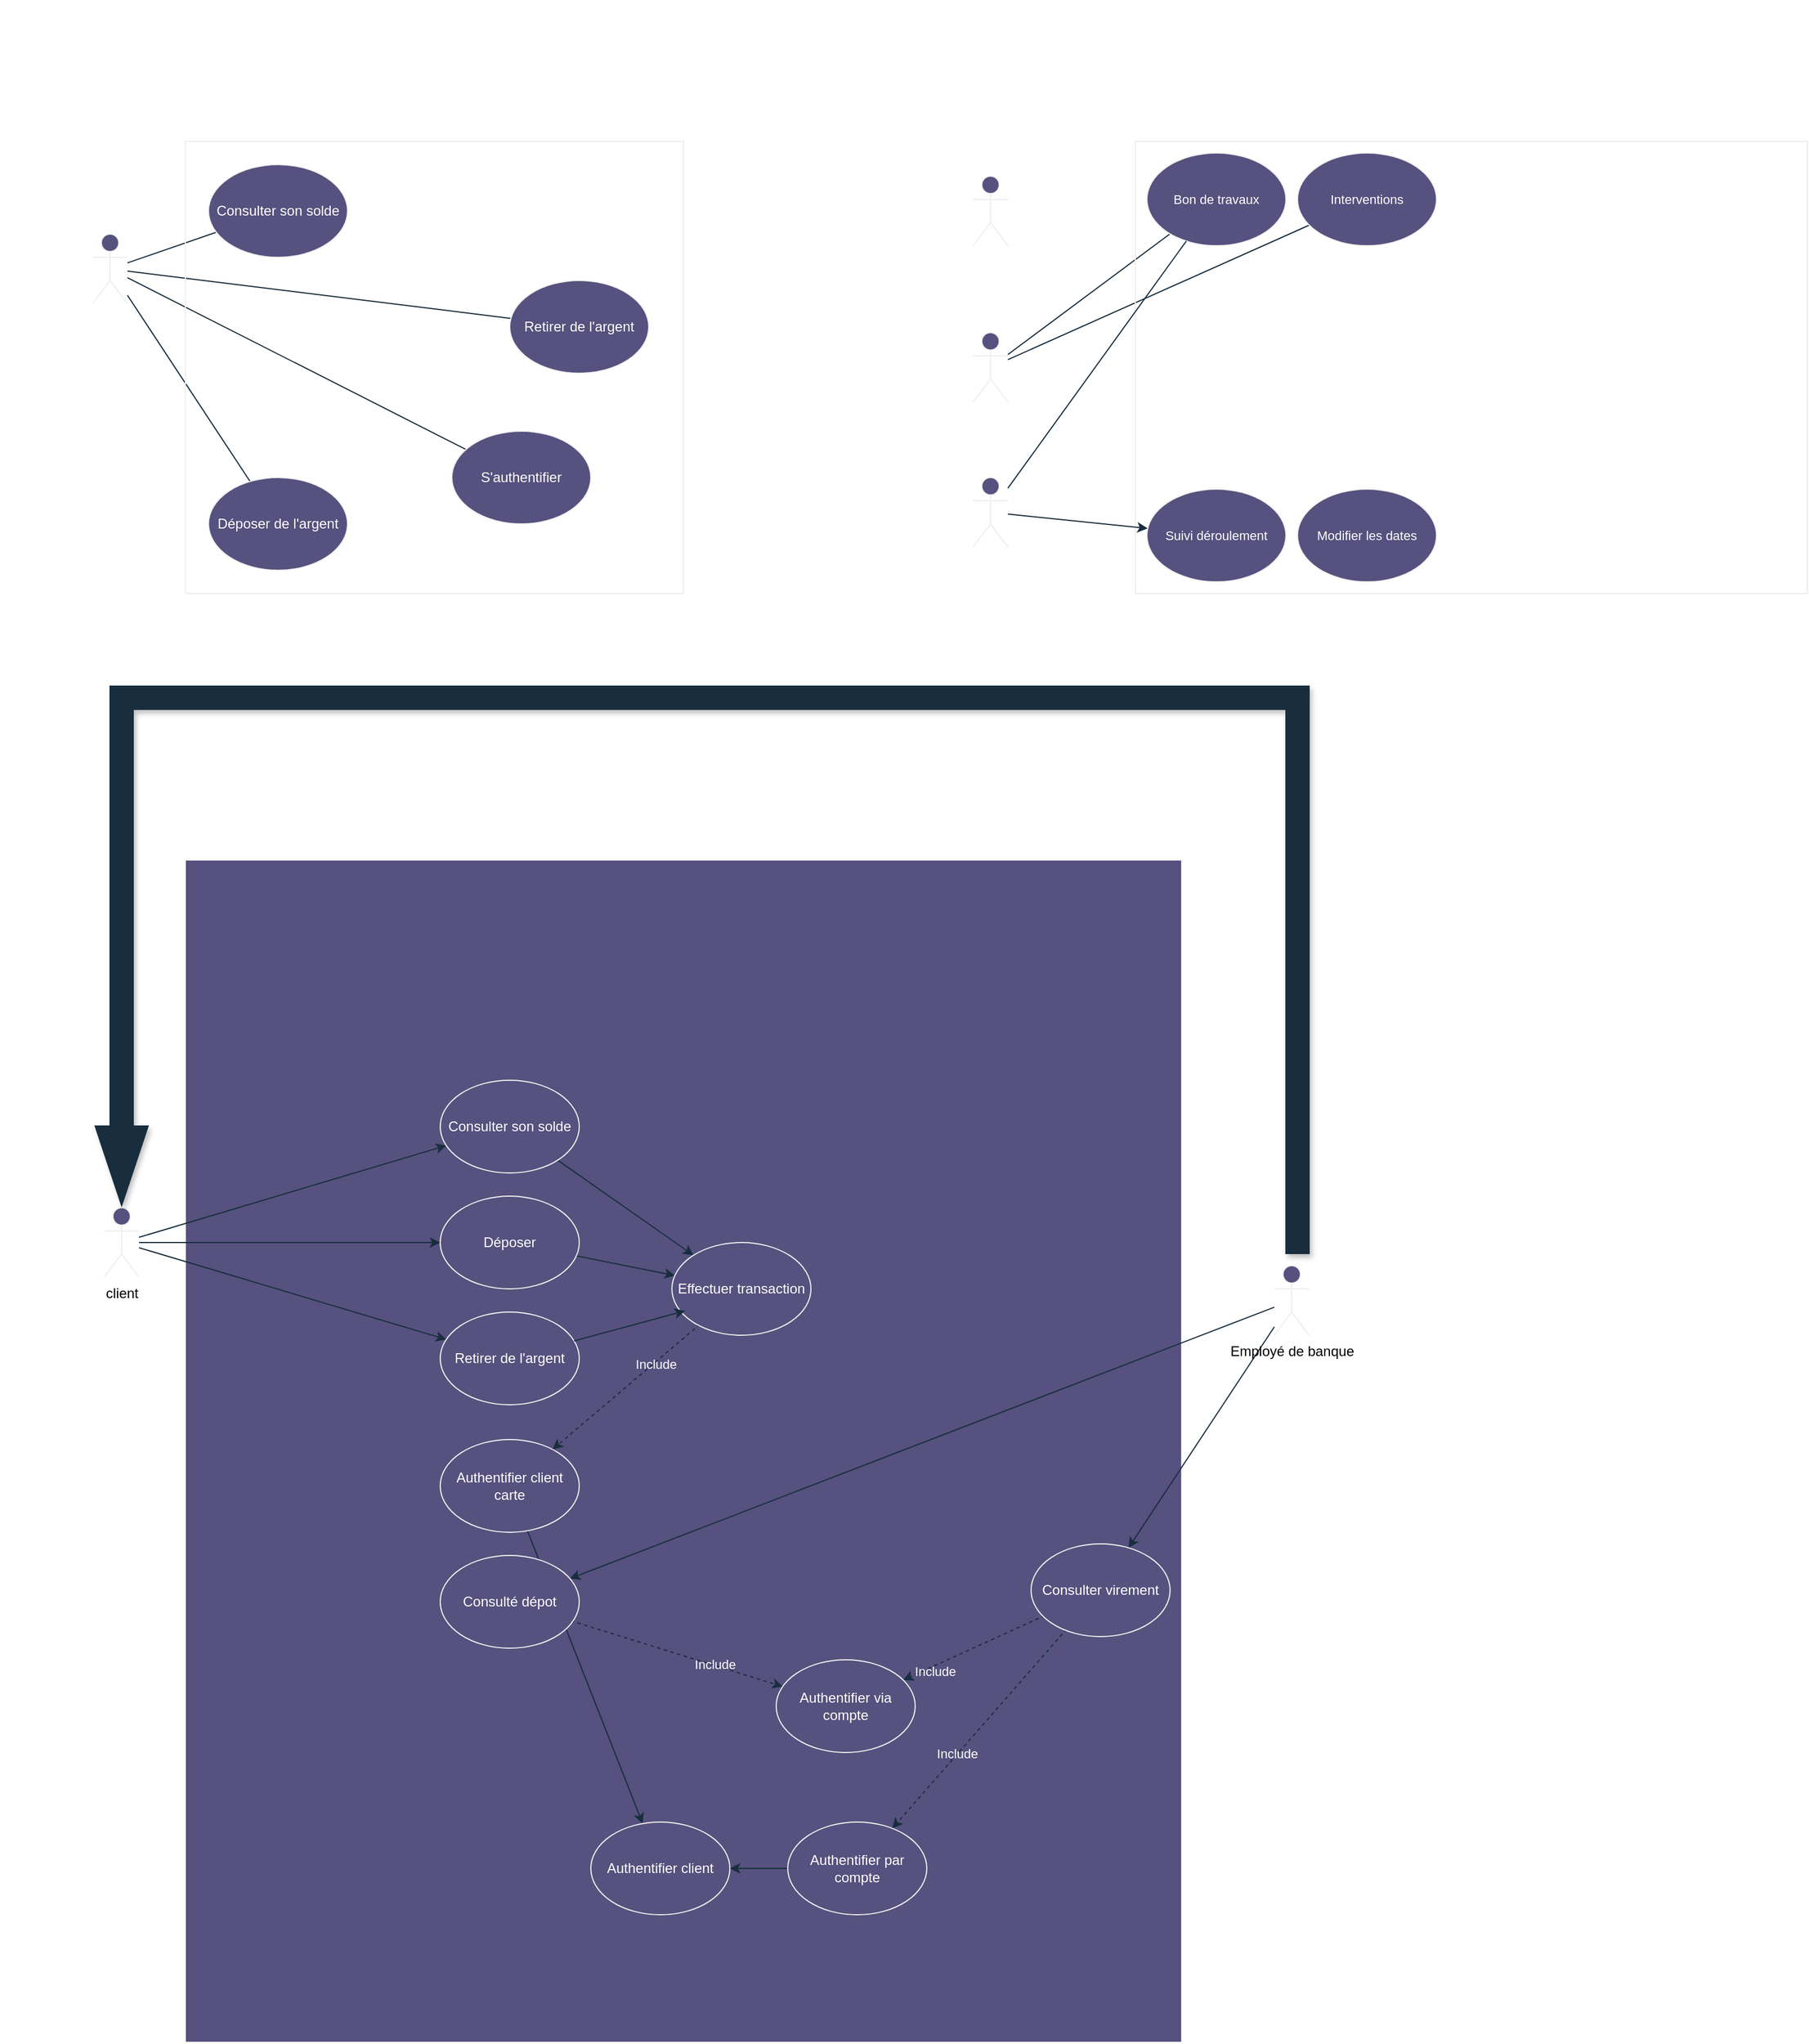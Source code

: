 <mxfile version="24.7.16">
  <diagram name="Page-1" id="Tft7WOYaL25BBJH_i-46">
    <mxGraphModel dx="418" dy="336" grid="1" gridSize="10" guides="1" tooltips="1" connect="1" arrows="1" fold="1" page="1" pageScale="1" pageWidth="2339" pageHeight="3300" math="0" shadow="0">
      <root>
        <mxCell id="0" />
        <mxCell id="1" parent="0" />
        <mxCell id="T717MSUHJymw_E_uzrL_-11" style="rounded=0;orthogonalLoop=1;jettySize=auto;html=1;endArrow=none;endFill=0;labelBackgroundColor=none;strokeColor=#182E3E;fontColor=default;" parent="1" source="T717MSUHJymw_E_uzrL_-1" target="T717MSUHJymw_E_uzrL_-8" edge="1">
          <mxGeometry relative="1" as="geometry" />
        </mxCell>
        <mxCell id="T717MSUHJymw_E_uzrL_-12" style="shape=connector;rounded=0;orthogonalLoop=1;jettySize=auto;html=1;strokeColor=#182E3E;align=center;verticalAlign=middle;fontFamily=Helvetica;fontSize=11;fontColor=default;labelBackgroundColor=none;endArrow=none;endFill=0;" parent="1" source="T717MSUHJymw_E_uzrL_-1" target="T717MSUHJymw_E_uzrL_-7" edge="1">
          <mxGeometry relative="1" as="geometry" />
        </mxCell>
        <mxCell id="T717MSUHJymw_E_uzrL_-13" style="edgeStyle=none;shape=connector;rounded=0;orthogonalLoop=1;jettySize=auto;html=1;strokeColor=#182E3E;align=center;verticalAlign=middle;fontFamily=Helvetica;fontSize=11;fontColor=default;labelBackgroundColor=none;endArrow=none;endFill=0;" parent="1" source="T717MSUHJymw_E_uzrL_-1" target="T717MSUHJymw_E_uzrL_-9" edge="1">
          <mxGeometry relative="1" as="geometry" />
        </mxCell>
        <mxCell id="T717MSUHJymw_E_uzrL_-23" style="edgeStyle=none;shape=connector;rounded=0;orthogonalLoop=1;jettySize=auto;html=1;strokeColor=#182E3E;align=center;verticalAlign=middle;fontFamily=Helvetica;fontSize=11;fontColor=default;labelBackgroundColor=none;endArrow=none;endFill=0;" parent="1" source="T717MSUHJymw_E_uzrL_-1" target="T717MSUHJymw_E_uzrL_-22" edge="1">
          <mxGeometry relative="1" as="geometry" />
        </mxCell>
        <mxCell id="T717MSUHJymw_E_uzrL_-1" value="client" style="shape=umlActor;verticalLabelPosition=bottom;verticalAlign=top;html=1;outlineConnect=0;labelBackgroundColor=none;fillColor=#56517E;strokeColor=#EEEEEE;fontColor=#FFFFFF;" parent="1" vertex="1">
          <mxGeometry x="90" y="280" width="30" height="60" as="geometry" />
        </mxCell>
        <mxCell id="T717MSUHJymw_E_uzrL_-4" value="DAB&lt;div&gt;&lt;br&gt;&lt;/div&gt;" style="rounded=0;whiteSpace=wrap;html=1;fillColor=none;labelBackgroundColor=none;strokeColor=#EEEEEE;fontColor=#FFFFFF;" parent="1" vertex="1">
          <mxGeometry x="170" y="200" width="430" height="390" as="geometry" />
        </mxCell>
        <mxCell id="T717MSUHJymw_E_uzrL_-7" value="Retirer de l&#39;argent" style="ellipse;whiteSpace=wrap;html=1;labelBackgroundColor=none;fillColor=#56517E;strokeColor=#EEEEEE;fontColor=#FFFFFF;" parent="1" vertex="1">
          <mxGeometry x="450" y="320" width="120" height="80" as="geometry" />
        </mxCell>
        <mxCell id="T717MSUHJymw_E_uzrL_-8" value="Consulter son solde" style="ellipse;whiteSpace=wrap;html=1;labelBackgroundColor=none;fillColor=#56517E;strokeColor=#EEEEEE;fontColor=#FFFFFF;" parent="1" vertex="1">
          <mxGeometry x="190" y="220" width="120" height="80" as="geometry" />
        </mxCell>
        <mxCell id="T717MSUHJymw_E_uzrL_-9" value="Déposer de l&#39;argent" style="ellipse;whiteSpace=wrap;html=1;labelBackgroundColor=none;fillColor=#56517E;strokeColor=#EEEEEE;fontColor=#FFFFFF;" parent="1" vertex="1">
          <mxGeometry x="190" y="490" width="120" height="80" as="geometry" />
        </mxCell>
        <mxCell id="T717MSUHJymw_E_uzrL_-32" style="edgeStyle=none;shape=connector;rounded=0;orthogonalLoop=1;jettySize=auto;html=1;strokeColor=#182E3E;align=center;verticalAlign=middle;fontFamily=Helvetica;fontSize=11;fontColor=default;labelBackgroundColor=none;endArrow=none;endFill=0;" parent="1" source="T717MSUHJymw_E_uzrL_-19" target="T717MSUHJymw_E_uzrL_-24" edge="1">
          <mxGeometry relative="1" as="geometry" />
        </mxCell>
        <mxCell id="T717MSUHJymw_E_uzrL_-34" style="edgeStyle=none;shape=connector;rounded=0;orthogonalLoop=1;jettySize=auto;html=1;strokeColor=#182E3E;align=center;verticalAlign=middle;fontFamily=Helvetica;fontSize=11;fontColor=default;labelBackgroundColor=none;endArrow=none;endFill=0;" parent="1" source="T717MSUHJymw_E_uzrL_-19" target="T717MSUHJymw_E_uzrL_-33" edge="1">
          <mxGeometry relative="1" as="geometry" />
        </mxCell>
        <mxCell id="T717MSUHJymw_E_uzrL_-19" value="Secrétariat" style="shape=umlActor;verticalLabelPosition=bottom;verticalAlign=top;html=1;outlineConnect=0;fontFamily=Helvetica;fontSize=11;fontColor=#FFFFFF;labelBackgroundColor=none;fillColor=#56517E;strokeColor=#EEEEEE;" parent="1" vertex="1">
          <mxGeometry x="850" y="365" width="30" height="60" as="geometry" />
        </mxCell>
        <mxCell id="T717MSUHJymw_E_uzrL_-21" value="&lt;div&gt;Gestion des bons de travaux&lt;/div&gt;" style="rounded=0;whiteSpace=wrap;html=1;fillColor=none;labelBackgroundColor=none;strokeColor=#EEEEEE;fontColor=#FFFFFF;" parent="1" vertex="1">
          <mxGeometry x="990" y="200" width="580" height="390" as="geometry" />
        </mxCell>
        <mxCell id="T717MSUHJymw_E_uzrL_-22" value="S&#39;authentifier" style="ellipse;whiteSpace=wrap;html=1;labelBackgroundColor=none;fillColor=#56517E;strokeColor=#EEEEEE;fontColor=#FFFFFF;" parent="1" vertex="1">
          <mxGeometry x="400" y="450" width="120" height="80" as="geometry" />
        </mxCell>
        <mxCell id="T717MSUHJymw_E_uzrL_-24" value="Bon de travaux" style="ellipse;whiteSpace=wrap;html=1;fontFamily=Helvetica;fontSize=11;fontColor=#FFFFFF;labelBackgroundColor=none;fillColor=#56517E;strokeColor=#EEEEEE;" parent="1" vertex="1">
          <mxGeometry x="1000" y="210" width="120" height="80" as="geometry" />
        </mxCell>
        <mxCell id="T717MSUHJymw_E_uzrL_-35" style="edgeStyle=none;shape=connector;rounded=0;orthogonalLoop=1;jettySize=auto;html=1;strokeColor=#182E3E;align=center;verticalAlign=middle;fontFamily=Helvetica;fontSize=11;fontColor=default;labelBackgroundColor=none;endArrow=none;endFill=0;" parent="1" source="T717MSUHJymw_E_uzrL_-31" target="T717MSUHJymw_E_uzrL_-24" edge="1">
          <mxGeometry relative="1" as="geometry" />
        </mxCell>
        <mxCell id="T717MSUHJymw_E_uzrL_-39" style="edgeStyle=none;shape=connector;rounded=0;orthogonalLoop=1;jettySize=auto;html=1;strokeColor=#182E3E;align=center;verticalAlign=middle;fontFamily=Helvetica;fontSize=11;fontColor=default;labelBackgroundColor=none;endArrow=classic;" parent="1" source="T717MSUHJymw_E_uzrL_-31" target="T717MSUHJymw_E_uzrL_-37" edge="1">
          <mxGeometry relative="1" as="geometry" />
        </mxCell>
        <mxCell id="T717MSUHJymw_E_uzrL_-31" value="Agent d&#39;entretien" style="shape=umlActor;verticalLabelPosition=bottom;verticalAlign=top;html=1;outlineConnect=0;fontFamily=Helvetica;fontSize=11;fontColor=#FFFFFF;labelBackgroundColor=none;fillColor=#56517E;strokeColor=#EEEEEE;" parent="1" vertex="1">
          <mxGeometry x="850" y="490" width="30" height="60" as="geometry" />
        </mxCell>
        <mxCell id="T717MSUHJymw_E_uzrL_-33" value="Interventions" style="ellipse;whiteSpace=wrap;html=1;fontFamily=Helvetica;fontSize=11;fontColor=#FFFFFF;labelBackgroundColor=none;fillColor=#56517E;strokeColor=#EEEEEE;" parent="1" vertex="1">
          <mxGeometry x="1130" y="210" width="120" height="80" as="geometry" />
        </mxCell>
        <mxCell id="T717MSUHJymw_E_uzrL_-36" value="Demandeur&lt;div&gt;&lt;br&gt;&lt;/div&gt;" style="shape=umlActor;verticalLabelPosition=bottom;verticalAlign=top;html=1;outlineConnect=0;fontFamily=Helvetica;fontSize=11;fontColor=#FFFFFF;labelBackgroundColor=none;fillColor=#56517E;strokeColor=#EEEEEE;" parent="1" vertex="1">
          <mxGeometry x="850" y="230" width="30" height="60" as="geometry" />
        </mxCell>
        <mxCell id="T717MSUHJymw_E_uzrL_-37" value="Suivi déroulement" style="ellipse;whiteSpace=wrap;html=1;fontFamily=Helvetica;fontSize=11;fontColor=#FFFFFF;labelBackgroundColor=none;fillColor=#56517E;strokeColor=#EEEEEE;" parent="1" vertex="1">
          <mxGeometry x="1000" y="500" width="120" height="80" as="geometry" />
        </mxCell>
        <mxCell id="T717MSUHJymw_E_uzrL_-38" value="Modifier les dates" style="ellipse;whiteSpace=wrap;html=1;fontFamily=Helvetica;fontSize=11;fontColor=#FFFFFF;labelBackgroundColor=none;fillColor=#56517E;strokeColor=#EEEEEE;" parent="1" vertex="1">
          <mxGeometry x="1130" y="500" width="120" height="80" as="geometry" />
        </mxCell>
        <mxCell id="o5LFxPD4Mw91WRDQ8CJ6-1" value="Exercice 1 :&amp;nbsp;" style="text;html=1;align=center;verticalAlign=middle;resizable=0;points=[];autosize=1;strokeColor=none;fillColor=none;labelBackgroundColor=none;fontColor=#FFFFFF;" vertex="1" parent="1">
          <mxGeometry x="80" y="113" width="90" height="30" as="geometry" />
        </mxCell>
        <mxCell id="o5LFxPD4Mw91WRDQ8CJ6-2" value="Exercice 2" style="text;html=1;align=center;verticalAlign=middle;resizable=0;points=[];autosize=1;strokeColor=none;fillColor=none;labelBackgroundColor=none;fontColor=#FFFFFF;" vertex="1" parent="1">
          <mxGeometry x="970" y="78" width="80" height="30" as="geometry" />
        </mxCell>
        <mxCell id="o5LFxPD4Mw91WRDQ8CJ6-3" value="Exercice 3 :&amp;nbsp;" style="text;html=1;align=center;verticalAlign=middle;resizable=0;points=[];autosize=1;strokeColor=none;fillColor=none;labelBackgroundColor=none;fontColor=#FFFFFF;" vertex="1" parent="1">
          <mxGeometry x="10" y="740" width="90" height="30" as="geometry" />
        </mxCell>
        <mxCell id="o5LFxPD4Mw91WRDQ8CJ6-4" value="" style="rounded=0;whiteSpace=wrap;html=1;fillColor=#56517E;strokeColor=#EEEEEE;labelBackgroundColor=none;fontColor=#FFFFFF;" vertex="1" parent="1">
          <mxGeometry x="170" y="820" width="860" height="1020" as="geometry" />
        </mxCell>
        <mxCell id="o5LFxPD4Mw91WRDQ8CJ6-47" style="rounded=0;orthogonalLoop=1;jettySize=auto;html=1;labelBackgroundColor=none;strokeColor=#182E3E;fontColor=default;" edge="1" parent="1" source="o5LFxPD4Mw91WRDQ8CJ6-5" target="o5LFxPD4Mw91WRDQ8CJ6-7">
          <mxGeometry relative="1" as="geometry" />
        </mxCell>
        <mxCell id="o5LFxPD4Mw91WRDQ8CJ6-48" style="edgeStyle=orthogonalEdgeStyle;rounded=0;orthogonalLoop=1;jettySize=auto;html=1;labelBackgroundColor=none;strokeColor=#182E3E;fontColor=default;" edge="1" parent="1" source="o5LFxPD4Mw91WRDQ8CJ6-5" target="o5LFxPD4Mw91WRDQ8CJ6-32">
          <mxGeometry relative="1" as="geometry" />
        </mxCell>
        <mxCell id="o5LFxPD4Mw91WRDQ8CJ6-49" style="rounded=0;orthogonalLoop=1;jettySize=auto;html=1;labelBackgroundColor=none;strokeColor=#182E3E;fontColor=default;" edge="1" parent="1" source="o5LFxPD4Mw91WRDQ8CJ6-5" target="o5LFxPD4Mw91WRDQ8CJ6-9">
          <mxGeometry relative="1" as="geometry" />
        </mxCell>
        <mxCell id="o5LFxPD4Mw91WRDQ8CJ6-5" value="&lt;font color=&quot;#000000&quot;&gt;client&lt;/font&gt;" style="shape=umlActor;verticalLabelPosition=bottom;verticalAlign=top;html=1;outlineConnect=0;labelBackgroundColor=none;fillColor=#56517E;strokeColor=#EEEEEE;fontColor=#FFFFFF;" vertex="1" parent="1">
          <mxGeometry x="100" y="1120" width="30" height="60" as="geometry" />
        </mxCell>
        <mxCell id="o5LFxPD4Mw91WRDQ8CJ6-42" style="rounded=0;orthogonalLoop=1;jettySize=auto;html=1;labelBackgroundColor=none;strokeColor=#182E3E;fontColor=default;" edge="1" parent="1" source="o5LFxPD4Mw91WRDQ8CJ6-7" target="o5LFxPD4Mw91WRDQ8CJ6-40">
          <mxGeometry relative="1" as="geometry" />
        </mxCell>
        <mxCell id="o5LFxPD4Mw91WRDQ8CJ6-7" value="Consulter son solde" style="ellipse;whiteSpace=wrap;html=1;fillColor=#56517E;strokeColor=#EEEEEE;labelBackgroundColor=none;fontColor=#FFFFFF;" vertex="1" parent="1">
          <mxGeometry x="390" y="1010" width="120" height="80" as="geometry" />
        </mxCell>
        <mxCell id="o5LFxPD4Mw91WRDQ8CJ6-9" value="Retirer de l&#39;argent" style="ellipse;whiteSpace=wrap;html=1;fillColor=#56517E;strokeColor=#EEEEEE;labelBackgroundColor=none;fontColor=#FFFFFF;" vertex="1" parent="1">
          <mxGeometry x="390" y="1210" width="120" height="80" as="geometry" />
        </mxCell>
        <mxCell id="o5LFxPD4Mw91WRDQ8CJ6-43" style="rounded=0;orthogonalLoop=1;jettySize=auto;html=1;labelBackgroundColor=none;strokeColor=#182E3E;fontColor=default;" edge="1" parent="1" source="o5LFxPD4Mw91WRDQ8CJ6-32" target="o5LFxPD4Mw91WRDQ8CJ6-40">
          <mxGeometry relative="1" as="geometry" />
        </mxCell>
        <mxCell id="o5LFxPD4Mw91WRDQ8CJ6-32" value="Déposer" style="ellipse;whiteSpace=wrap;html=1;fillColor=#56517E;strokeColor=#EEEEEE;labelBackgroundColor=none;fontColor=#FFFFFF;" vertex="1" parent="1">
          <mxGeometry x="390" y="1110" width="120" height="80" as="geometry" />
        </mxCell>
        <mxCell id="o5LFxPD4Mw91WRDQ8CJ6-72" style="rounded=0;orthogonalLoop=1;jettySize=auto;html=1;labelBackgroundColor=none;strokeColor=#182E3E;fontColor=default;" edge="1" parent="1" source="o5LFxPD4Mw91WRDQ8CJ6-33" target="o5LFxPD4Mw91WRDQ8CJ6-70">
          <mxGeometry relative="1" as="geometry" />
        </mxCell>
        <mxCell id="o5LFxPD4Mw91WRDQ8CJ6-33" value="Authentifier client carte" style="ellipse;whiteSpace=wrap;html=1;fillColor=#56517E;strokeColor=#EEEEEE;labelBackgroundColor=none;fontColor=#FFFFFF;" vertex="1" parent="1">
          <mxGeometry x="390" y="1320" width="120" height="80" as="geometry" />
        </mxCell>
        <mxCell id="o5LFxPD4Mw91WRDQ8CJ6-45" style="rounded=0;orthogonalLoop=1;jettySize=auto;html=1;dashed=1;flowAnimation=1;labelBackgroundColor=none;strokeColor=#182E3E;fontColor=default;" edge="1" parent="1" source="o5LFxPD4Mw91WRDQ8CJ6-40" target="o5LFxPD4Mw91WRDQ8CJ6-33">
          <mxGeometry relative="1" as="geometry" />
        </mxCell>
        <mxCell id="o5LFxPD4Mw91WRDQ8CJ6-46" value="Include" style="edgeLabel;html=1;align=center;verticalAlign=middle;resizable=0;points=[];labelBackgroundColor=none;fontColor=#FFFFFF;" vertex="1" connectable="0" parent="o5LFxPD4Mw91WRDQ8CJ6-45">
          <mxGeometry x="-0.406" y="2" relative="1" as="geometry">
            <mxPoint x="-1" as="offset" />
          </mxGeometry>
        </mxCell>
        <mxCell id="o5LFxPD4Mw91WRDQ8CJ6-40" value="Effectuer transaction" style="ellipse;whiteSpace=wrap;html=1;fillColor=#56517E;strokeColor=#EEEEEE;labelBackgroundColor=none;fontColor=#FFFFFF;" vertex="1" parent="1">
          <mxGeometry x="590" y="1150" width="120" height="80" as="geometry" />
        </mxCell>
        <mxCell id="o5LFxPD4Mw91WRDQ8CJ6-44" style="rounded=0;orthogonalLoop=1;jettySize=auto;html=1;entryX=0.094;entryY=0.737;entryDx=0;entryDy=0;entryPerimeter=0;labelBackgroundColor=none;strokeColor=#182E3E;fontColor=default;" edge="1" parent="1" source="o5LFxPD4Mw91WRDQ8CJ6-9" target="o5LFxPD4Mw91WRDQ8CJ6-40">
          <mxGeometry relative="1" as="geometry" />
        </mxCell>
        <mxCell id="o5LFxPD4Mw91WRDQ8CJ6-62" style="rounded=0;orthogonalLoop=1;jettySize=auto;html=1;labelBackgroundColor=none;strokeColor=#182E3E;fontColor=default;" edge="1" parent="1" source="o5LFxPD4Mw91WRDQ8CJ6-52" target="o5LFxPD4Mw91WRDQ8CJ6-61">
          <mxGeometry relative="1" as="geometry" />
        </mxCell>
        <mxCell id="o5LFxPD4Mw91WRDQ8CJ6-63" style="rounded=0;orthogonalLoop=1;jettySize=auto;html=1;labelBackgroundColor=none;strokeColor=#182E3E;fontColor=default;" edge="1" parent="1" source="o5LFxPD4Mw91WRDQ8CJ6-52" target="o5LFxPD4Mw91WRDQ8CJ6-60">
          <mxGeometry relative="1" as="geometry" />
        </mxCell>
        <mxCell id="o5LFxPD4Mw91WRDQ8CJ6-52" value="&lt;font color=&quot;#000000&quot;&gt;Employé de banque&lt;/font&gt;" style="shape=umlActor;verticalLabelPosition=bottom;verticalAlign=top;html=1;outlineConnect=0;labelBackgroundColor=none;fillColor=#56517E;strokeColor=#EEEEEE;fontColor=#FFFFFF;" vertex="1" parent="1">
          <mxGeometry x="1110" y="1170" width="30" height="60" as="geometry" />
        </mxCell>
        <mxCell id="o5LFxPD4Mw91WRDQ8CJ6-54" style="edgeStyle=elbowEdgeStyle;rounded=0;orthogonalLoop=1;jettySize=auto;html=1;startArrow=blockThin;startFill=1;strokeWidth=21;elbow=vertical;endArrow=none;endFill=0;shadow=1;flowAnimation=0;labelBackgroundColor=none;strokeColor=#182E3E;fontColor=default;" edge="1" parent="1">
          <mxGeometry relative="1" as="geometry">
            <mxPoint x="115" y="1110" as="sourcePoint" />
            <mxPoint x="1130" y="1160" as="targetPoint" />
            <Array as="points">
              <mxPoint x="620" y="680" />
            </Array>
          </mxGeometry>
        </mxCell>
        <mxCell id="o5LFxPD4Mw91WRDQ8CJ6-67" style="rounded=0;orthogonalLoop=1;jettySize=auto;html=1;dashed=1;flowAnimation=1;labelBackgroundColor=none;strokeColor=#182E3E;fontColor=default;" edge="1" parent="1" source="o5LFxPD4Mw91WRDQ8CJ6-60" target="o5LFxPD4Mw91WRDQ8CJ6-64">
          <mxGeometry relative="1" as="geometry" />
        </mxCell>
        <mxCell id="o5LFxPD4Mw91WRDQ8CJ6-68" value="Include" style="edgeLabel;html=1;align=center;verticalAlign=middle;resizable=0;points=[];labelBackgroundColor=none;fontColor=#FFFFFF;" vertex="1" connectable="0" parent="o5LFxPD4Mw91WRDQ8CJ6-67">
          <mxGeometry x="0.347" y="1" relative="1" as="geometry">
            <mxPoint as="offset" />
          </mxGeometry>
        </mxCell>
        <mxCell id="o5LFxPD4Mw91WRDQ8CJ6-60" value="Consulté dépot" style="ellipse;whiteSpace=wrap;html=1;fillColor=#56517E;strokeColor=#EEEEEE;labelBackgroundColor=none;fontColor=#FFFFFF;" vertex="1" parent="1">
          <mxGeometry x="390" y="1420" width="120" height="80" as="geometry" />
        </mxCell>
        <mxCell id="o5LFxPD4Mw91WRDQ8CJ6-65" style="rounded=0;orthogonalLoop=1;jettySize=auto;html=1;dashed=1;flowAnimation=1;labelBackgroundColor=none;strokeColor=#182E3E;fontColor=default;" edge="1" parent="1" source="o5LFxPD4Mw91WRDQ8CJ6-61" target="o5LFxPD4Mw91WRDQ8CJ6-64">
          <mxGeometry relative="1" as="geometry" />
        </mxCell>
        <mxCell id="o5LFxPD4Mw91WRDQ8CJ6-66" value="Include" style="edgeLabel;html=1;align=center;verticalAlign=middle;resizable=0;points=[];labelBackgroundColor=none;fontColor=#FFFFFF;" vertex="1" connectable="0" parent="o5LFxPD4Mw91WRDQ8CJ6-65">
          <mxGeometry x="0.579" y="4" relative="1" as="geometry">
            <mxPoint as="offset" />
          </mxGeometry>
        </mxCell>
        <mxCell id="o5LFxPD4Mw91WRDQ8CJ6-74" style="rounded=0;orthogonalLoop=1;jettySize=auto;html=1;dashed=1;flowAnimation=1;labelBackgroundColor=none;strokeColor=#182E3E;fontColor=default;" edge="1" parent="1" source="o5LFxPD4Mw91WRDQ8CJ6-61" target="o5LFxPD4Mw91WRDQ8CJ6-71">
          <mxGeometry relative="1" as="geometry" />
        </mxCell>
        <mxCell id="o5LFxPD4Mw91WRDQ8CJ6-75" value="Include" style="edgeLabel;html=1;align=center;verticalAlign=middle;resizable=0;points=[];labelBackgroundColor=none;fontColor=#FFFFFF;" vertex="1" connectable="0" parent="o5LFxPD4Mw91WRDQ8CJ6-74">
          <mxGeometry x="0.25" y="-1" relative="1" as="geometry">
            <mxPoint as="offset" />
          </mxGeometry>
        </mxCell>
        <mxCell id="o5LFxPD4Mw91WRDQ8CJ6-61" value="Consulter virement" style="ellipse;whiteSpace=wrap;html=1;fillColor=#56517E;strokeColor=#EEEEEE;labelBackgroundColor=none;fontColor=#FFFFFF;" vertex="1" parent="1">
          <mxGeometry x="900" y="1410" width="120" height="80" as="geometry" />
        </mxCell>
        <mxCell id="o5LFxPD4Mw91WRDQ8CJ6-64" value="Authentifier via compte" style="ellipse;whiteSpace=wrap;html=1;fillColor=#56517E;strokeColor=#EEEEEE;labelBackgroundColor=none;fontColor=#FFFFFF;" vertex="1" parent="1">
          <mxGeometry x="680" y="1510" width="120" height="80" as="geometry" />
        </mxCell>
        <mxCell id="o5LFxPD4Mw91WRDQ8CJ6-70" value="Authentifier client" style="ellipse;whiteSpace=wrap;html=1;fillColor=#56517E;strokeColor=#EEEEEE;labelBackgroundColor=none;fontColor=#FFFFFF;" vertex="1" parent="1">
          <mxGeometry x="520" y="1650" width="120" height="80" as="geometry" />
        </mxCell>
        <mxCell id="o5LFxPD4Mw91WRDQ8CJ6-73" style="edgeStyle=orthogonalEdgeStyle;rounded=0;orthogonalLoop=1;jettySize=auto;html=1;labelBackgroundColor=none;strokeColor=#182E3E;fontColor=default;" edge="1" parent="1" source="o5LFxPD4Mw91WRDQ8CJ6-71" target="o5LFxPD4Mw91WRDQ8CJ6-70">
          <mxGeometry relative="1" as="geometry" />
        </mxCell>
        <mxCell id="o5LFxPD4Mw91WRDQ8CJ6-71" value="Authentifier par compte" style="ellipse;whiteSpace=wrap;html=1;fillColor=#56517E;strokeColor=#EEEEEE;labelBackgroundColor=none;fontColor=#FFFFFF;" vertex="1" parent="1">
          <mxGeometry x="690" y="1650" width="120" height="80" as="geometry" />
        </mxCell>
      </root>
    </mxGraphModel>
  </diagram>
</mxfile>
